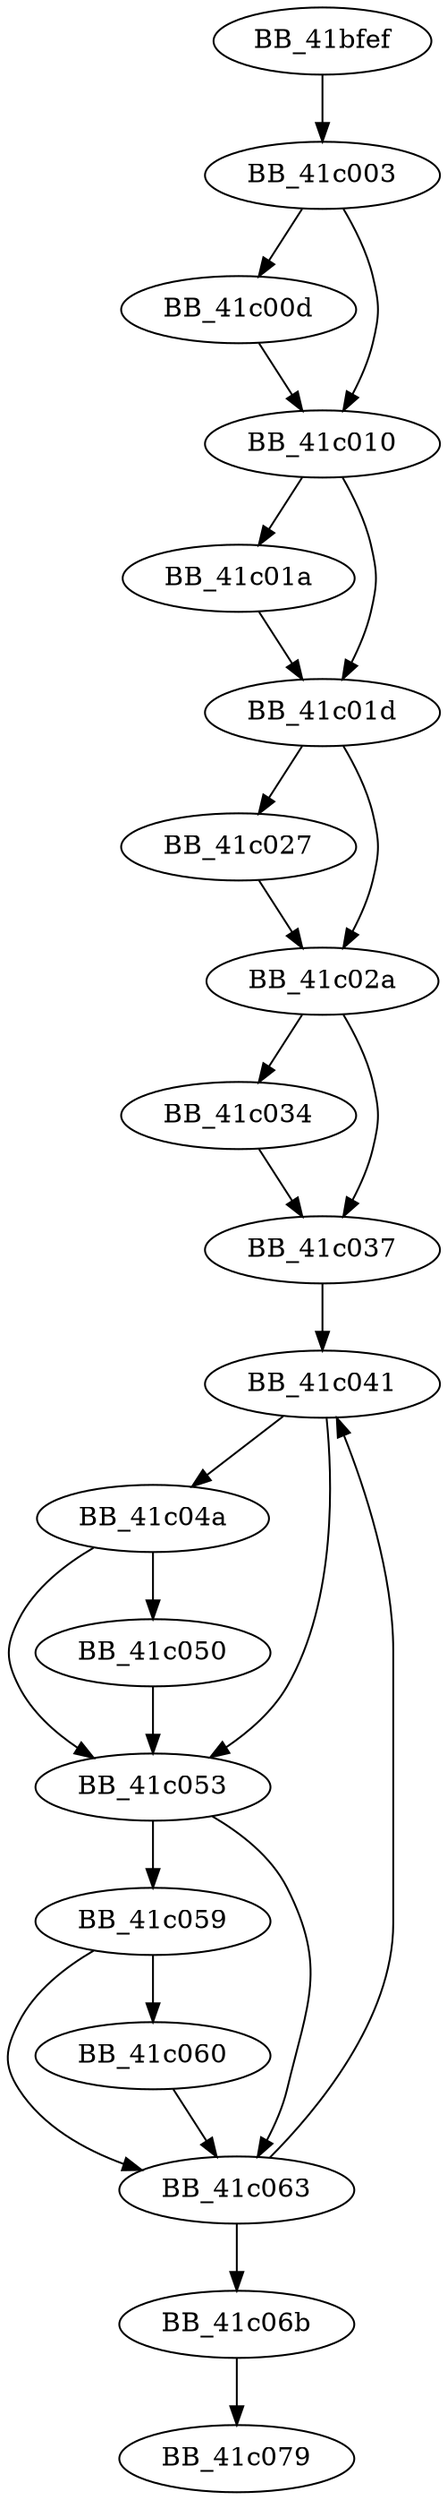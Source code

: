 DiGraph ___addlocaleref{
BB_41bfef->BB_41c003
BB_41c003->BB_41c00d
BB_41c003->BB_41c010
BB_41c00d->BB_41c010
BB_41c010->BB_41c01a
BB_41c010->BB_41c01d
BB_41c01a->BB_41c01d
BB_41c01d->BB_41c027
BB_41c01d->BB_41c02a
BB_41c027->BB_41c02a
BB_41c02a->BB_41c034
BB_41c02a->BB_41c037
BB_41c034->BB_41c037
BB_41c037->BB_41c041
BB_41c041->BB_41c04a
BB_41c041->BB_41c053
BB_41c04a->BB_41c050
BB_41c04a->BB_41c053
BB_41c050->BB_41c053
BB_41c053->BB_41c059
BB_41c053->BB_41c063
BB_41c059->BB_41c060
BB_41c059->BB_41c063
BB_41c060->BB_41c063
BB_41c063->BB_41c041
BB_41c063->BB_41c06b
BB_41c06b->BB_41c079
}
